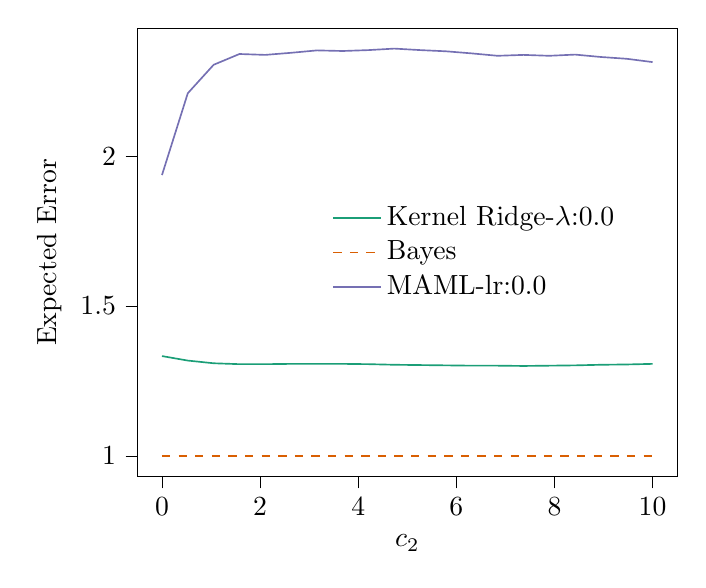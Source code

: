 % This file was created with tikzplotlib v0.10.1.
\begin{tikzpicture}

\definecolor{chocolate217952}{RGB}{217,95,2}
\definecolor{darkcyan27158119}{RGB}{27,158,119}
\definecolor{darkgray176}{RGB}{176,176,176}
\definecolor{lightslategray117112179}{RGB}{117,112,179}

\begin{axis}[
legend cell align={left},
legend style={fill opacity=0.8, draw opacity=1, text opacity=1, at={(0.91,0.5)}, anchor=east, draw=none},
tick align=outside,
tick pos=left,
x grid style={darkgray176},
xlabel={\(\displaystyle c_{2}\)},
xmin=-0.499, xmax=10.5,
xtick style={color=black},
y grid style={darkgray176},
ylabel={Expected Error},
ymin=0.931, ymax=2.427,
ytick style={color=black}
]
\addplot [semithick, darkcyan27158119]
table {%
0.001 1.333
0.527 1.318
1.054 1.309
1.58 1.306
2.106 1.306
2.632 1.307
3.159 1.307
3.685 1.307
4.211 1.306
4.737 1.304
5.264 1.303
5.79 1.302
6.316 1.301
6.842 1.301
7.369 1.3
7.895 1.301
8.421 1.302
8.947 1.304
9.474 1.305
10 1.307
};
\addlegendentry{Kernel Ridge-$\lambda$:0.0}
\addplot [semithick, chocolate217952, dashed]
table {%
0.001 0.999
0.527 0.999
1.054 0.999
1.58 0.999
2.106 0.999
2.632 0.999
3.159 0.999
3.685 0.999
4.211 0.999
4.737 0.999
5.264 0.999
5.79 0.999
6.316 0.999
6.842 0.999
7.369 0.999
7.895 0.999
8.421 0.999
8.947 0.999
9.474 0.999
10 0.999
};
\addlegendentry{Bayes}
\addplot [semithick, lightslategray117112179]
table {%
0.001 1.937
0.527 2.21
1.054 2.305
1.58 2.341
2.106 2.338
2.632 2.345
3.159 2.353
3.685 2.351
4.211 2.354
4.737 2.359
5.264 2.354
5.79 2.35
6.316 2.343
6.842 2.335
7.369 2.338
7.895 2.335
8.421 2.339
8.947 2.331
9.474 2.325
10 2.314
};
\addlegendentry{MAML-lr:0.0}
\end{axis}

\end{tikzpicture}
